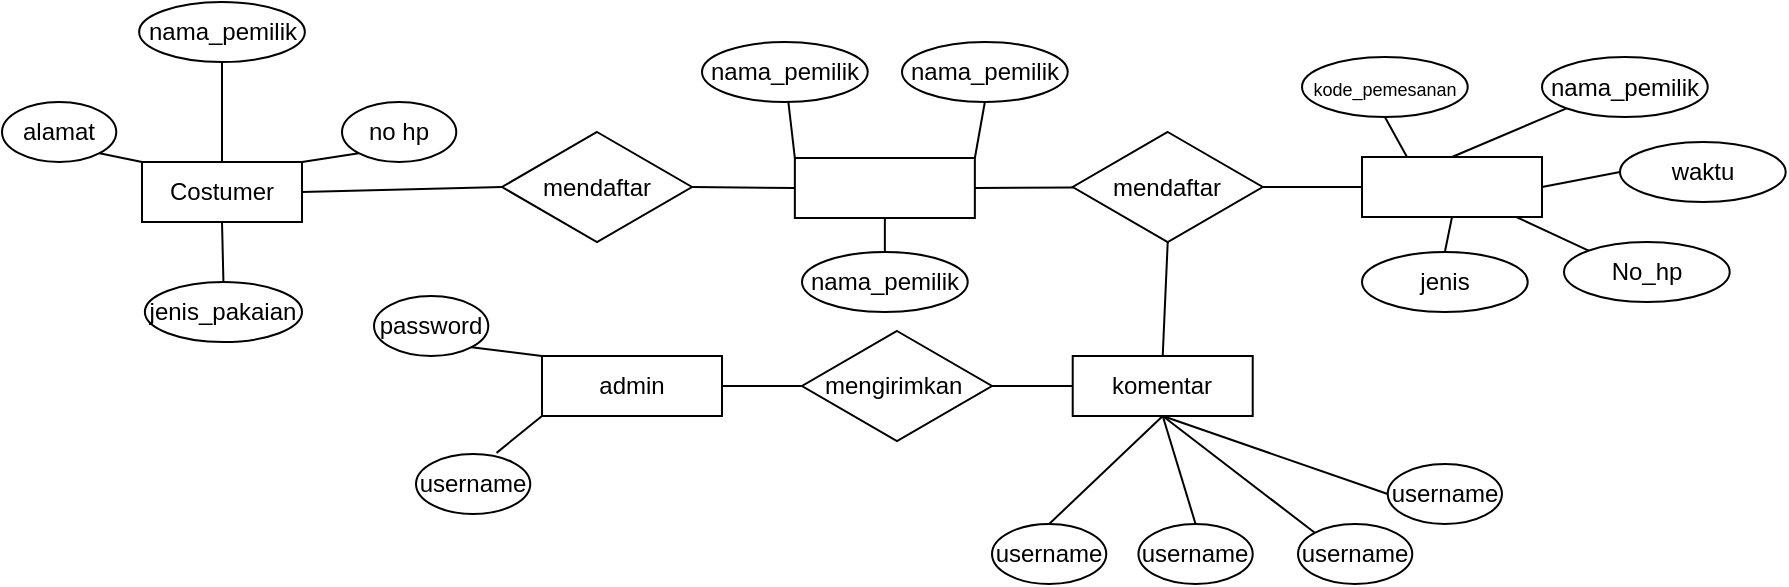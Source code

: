 <mxfile version="14.4.3" type="device"><diagram id="wEAIB9NmpL40Zq4i6UpG" name="Page-1"><mxGraphModel dx="1217" dy="706" grid="1" gridSize="7" guides="1" tooltips="1" connect="1" arrows="1" fold="1" page="1" pageScale="1" pageWidth="1100" pageHeight="850" math="0" shadow="0"><root><mxCell id="0"/><mxCell id="1" parent="0"/><mxCell id="Ggzy-uYgZR9fHJw2JC5j-1" value="Costumer" style="rounded=0;whiteSpace=wrap;html=1;" vertex="1" parent="1"><mxGeometry x="150" y="190" width="80" height="30" as="geometry"/></mxCell><mxCell id="Ggzy-uYgZR9fHJw2JC5j-2" value="alamat" style="ellipse;whiteSpace=wrap;html=1;" vertex="1" parent="1"><mxGeometry x="80" y="160" width="57.14" height="30" as="geometry"/></mxCell><mxCell id="Ggzy-uYgZR9fHJw2JC5j-3" value="nama_pemilik" style="ellipse;whiteSpace=wrap;html=1;" vertex="1" parent="1"><mxGeometry x="148.57" y="110" width="82.86" height="30" as="geometry"/></mxCell><mxCell id="Ggzy-uYgZR9fHJw2JC5j-4" value="no hp" style="ellipse;whiteSpace=wrap;html=1;" vertex="1" parent="1"><mxGeometry x="250" y="160" width="57.14" height="30" as="geometry"/></mxCell><mxCell id="Ggzy-uYgZR9fHJw2JC5j-5" value="jenis_pakaian" style="ellipse;whiteSpace=wrap;html=1;" vertex="1" parent="1"><mxGeometry x="151.43" y="250" width="78.57" height="30" as="geometry"/></mxCell><mxCell id="Ggzy-uYgZR9fHJw2JC5j-6" value="" style="endArrow=none;html=1;entryX=0;entryY=0;entryDx=0;entryDy=0;exitX=1;exitY=1;exitDx=0;exitDy=0;" edge="1" parent="1" source="Ggzy-uYgZR9fHJw2JC5j-2" target="Ggzy-uYgZR9fHJw2JC5j-1"><mxGeometry width="50" height="50" relative="1" as="geometry"><mxPoint x="400" y="280" as="sourcePoint"/><mxPoint x="450" y="230" as="targetPoint"/></mxGeometry></mxCell><mxCell id="Ggzy-uYgZR9fHJw2JC5j-7" value="" style="endArrow=none;html=1;entryX=0.5;entryY=1;entryDx=0;entryDy=0;exitX=0.5;exitY=0;exitDx=0;exitDy=0;" edge="1" parent="1" source="Ggzy-uYgZR9fHJw2JC5j-1" target="Ggzy-uYgZR9fHJw2JC5j-3"><mxGeometry width="50" height="50" relative="1" as="geometry"><mxPoint x="480" y="200" as="sourcePoint"/><mxPoint x="460" y="130" as="targetPoint"/></mxGeometry></mxCell><mxCell id="Ggzy-uYgZR9fHJw2JC5j-8" value="" style="endArrow=none;html=1;entryX=0;entryY=1;entryDx=0;entryDy=0;exitX=1;exitY=0;exitDx=0;exitDy=0;" edge="1" parent="1" source="Ggzy-uYgZR9fHJw2JC5j-1" target="Ggzy-uYgZR9fHJw2JC5j-4"><mxGeometry width="50" height="50" relative="1" as="geometry"><mxPoint x="400" y="290" as="sourcePoint"/><mxPoint x="390" y="220" as="targetPoint"/></mxGeometry></mxCell><mxCell id="Ggzy-uYgZR9fHJw2JC5j-9" value="" style="endArrow=none;html=1;entryX=0.5;entryY=0;entryDx=0;entryDy=0;exitX=0.5;exitY=1;exitDx=0;exitDy=0;" edge="1" parent="1" source="Ggzy-uYgZR9fHJw2JC5j-1" target="Ggzy-uYgZR9fHJw2JC5j-5"><mxGeometry width="50" height="50" relative="1" as="geometry"><mxPoint x="200" y="200" as="sourcePoint"/><mxPoint x="200" y="150" as="targetPoint"/></mxGeometry></mxCell><mxCell id="Ggzy-uYgZR9fHJw2JC5j-10" value="mendaftar" style="rhombus;whiteSpace=wrap;html=1;" vertex="1" parent="1"><mxGeometry x="330" y="175" width="95" height="55" as="geometry"/></mxCell><mxCell id="Ggzy-uYgZR9fHJw2JC5j-11" value="" style="rounded=0;whiteSpace=wrap;html=1;" vertex="1" parent="1"><mxGeometry x="476.43" y="188" width="90" height="30" as="geometry"/></mxCell><mxCell id="Ggzy-uYgZR9fHJw2JC5j-13" value="nama_pemilik" style="ellipse;whiteSpace=wrap;html=1;" vertex="1" parent="1"><mxGeometry x="430" y="130" width="82.86" height="30" as="geometry"/></mxCell><mxCell id="Ggzy-uYgZR9fHJw2JC5j-14" value="nama_pemilik" style="ellipse;whiteSpace=wrap;html=1;" vertex="1" parent="1"><mxGeometry x="530" y="130" width="82.86" height="30" as="geometry"/></mxCell><mxCell id="Ggzy-uYgZR9fHJw2JC5j-15" value="nama_pemilik" style="ellipse;whiteSpace=wrap;html=1;" vertex="1" parent="1"><mxGeometry x="480" y="235" width="82.86" height="30" as="geometry"/></mxCell><mxCell id="Ggzy-uYgZR9fHJw2JC5j-16" value="" style="rounded=0;whiteSpace=wrap;html=1;" vertex="1" parent="1"><mxGeometry x="760" y="187.5" width="90" height="30" as="geometry"/></mxCell><mxCell id="Ggzy-uYgZR9fHJw2JC5j-17" value="mendaftar" style="rhombus;whiteSpace=wrap;html=1;" vertex="1" parent="1"><mxGeometry x="615.36" y="175" width="95" height="55" as="geometry"/></mxCell><mxCell id="Ggzy-uYgZR9fHJw2JC5j-18" value="waktu" style="ellipse;whiteSpace=wrap;html=1;" vertex="1" parent="1"><mxGeometry x="889" y="180" width="82.86" height="30" as="geometry"/></mxCell><mxCell id="Ggzy-uYgZR9fHJw2JC5j-19" value="&lt;font style=&quot;font-size: 9px&quot;&gt;kode_pemesanan&lt;/font&gt;" style="ellipse;whiteSpace=wrap;html=1;" vertex="1" parent="1"><mxGeometry x="730" y="137.5" width="82.86" height="30" as="geometry"/></mxCell><mxCell id="Ggzy-uYgZR9fHJw2JC5j-20" value="No_hp" style="ellipse;whiteSpace=wrap;html=1;" vertex="1" parent="1"><mxGeometry x="861" y="230" width="82.86" height="30" as="geometry"/></mxCell><mxCell id="Ggzy-uYgZR9fHJw2JC5j-22" value="nama_pemilik" style="ellipse;whiteSpace=wrap;html=1;" vertex="1" parent="1"><mxGeometry x="850" y="137.5" width="82.86" height="30" as="geometry"/></mxCell><mxCell id="Ggzy-uYgZR9fHJw2JC5j-23" value="jenis" style="ellipse;whiteSpace=wrap;html=1;" vertex="1" parent="1"><mxGeometry x="760" y="235" width="82.86" height="30" as="geometry"/></mxCell><mxCell id="Ggzy-uYgZR9fHJw2JC5j-24" value="komentar" style="rounded=0;whiteSpace=wrap;html=1;" vertex="1" parent="1"><mxGeometry x="615.36" y="287" width="90" height="30" as="geometry"/></mxCell><mxCell id="Ggzy-uYgZR9fHJw2JC5j-25" value="mengirimkan&amp;nbsp;" style="rhombus;whiteSpace=wrap;html=1;" vertex="1" parent="1"><mxGeometry x="480" y="274.5" width="95" height="55" as="geometry"/></mxCell><mxCell id="Ggzy-uYgZR9fHJw2JC5j-26" value="admin" style="rounded=0;whiteSpace=wrap;html=1;" vertex="1" parent="1"><mxGeometry x="350" y="287" width="90" height="30" as="geometry"/></mxCell><mxCell id="Ggzy-uYgZR9fHJw2JC5j-27" value="" style="endArrow=none;html=1;entryX=0.5;entryY=1;entryDx=0;entryDy=0;exitX=0.5;exitY=0;exitDx=0;exitDy=0;" edge="1" parent="1" source="Ggzy-uYgZR9fHJw2JC5j-24" target="Ggzy-uYgZR9fHJw2JC5j-17"><mxGeometry width="50" height="50" relative="1" as="geometry"><mxPoint x="469" y="323" as="sourcePoint"/><mxPoint x="519" y="273" as="targetPoint"/></mxGeometry></mxCell><mxCell id="Ggzy-uYgZR9fHJw2JC5j-28" value="" style="endArrow=none;html=1;exitX=0;exitY=0.5;exitDx=0;exitDy=0;entryX=1;entryY=0.5;entryDx=0;entryDy=0;" edge="1" parent="1" source="Ggzy-uYgZR9fHJw2JC5j-24" target="Ggzy-uYgZR9fHJw2JC5j-25"><mxGeometry width="50" height="50" relative="1" as="geometry"><mxPoint x="667.36" y="294" as="sourcePoint"/><mxPoint x="571" y="300" as="targetPoint"/></mxGeometry></mxCell><mxCell id="Ggzy-uYgZR9fHJw2JC5j-29" value="" style="endArrow=none;html=1;exitX=1;exitY=0.5;exitDx=0;exitDy=0;entryX=0;entryY=0.5;entryDx=0;entryDy=0;" edge="1" parent="1" source="Ggzy-uYgZR9fHJw2JC5j-26" target="Ggzy-uYgZR9fHJw2JC5j-25"><mxGeometry width="50" height="50" relative="1" as="geometry"><mxPoint x="606.36" y="309" as="sourcePoint"/><mxPoint x="566" y="309" as="targetPoint"/></mxGeometry></mxCell><mxCell id="Ggzy-uYgZR9fHJw2JC5j-30" value="password" style="ellipse;whiteSpace=wrap;html=1;" vertex="1" parent="1"><mxGeometry x="266" y="257" width="57.14" height="30" as="geometry"/></mxCell><mxCell id="Ggzy-uYgZR9fHJw2JC5j-31" value="username" style="ellipse;whiteSpace=wrap;html=1;" vertex="1" parent="1"><mxGeometry x="287" y="336" width="57.14" height="30" as="geometry"/></mxCell><mxCell id="Ggzy-uYgZR9fHJw2JC5j-33" value="" style="endArrow=none;html=1;exitX=0;exitY=0;exitDx=0;exitDy=0;" edge="1" parent="1" source="Ggzy-uYgZR9fHJw2JC5j-11" target="Ggzy-uYgZR9fHJw2JC5j-13"><mxGeometry width="50" height="50" relative="1" as="geometry"><mxPoint x="469" y="239" as="sourcePoint"/><mxPoint x="519" y="189" as="targetPoint"/></mxGeometry></mxCell><mxCell id="Ggzy-uYgZR9fHJw2JC5j-34" value="" style="endArrow=none;html=1;exitX=1;exitY=0;exitDx=0;exitDy=0;entryX=0.5;entryY=1;entryDx=0;entryDy=0;" edge="1" parent="1" source="Ggzy-uYgZR9fHJw2JC5j-11" target="Ggzy-uYgZR9fHJw2JC5j-14"><mxGeometry width="50" height="50" relative="1" as="geometry"><mxPoint x="483.43" y="187" as="sourcePoint"/><mxPoint x="480.395" y="166.983" as="targetPoint"/></mxGeometry></mxCell><mxCell id="Ggzy-uYgZR9fHJw2JC5j-35" value="" style="endArrow=none;html=1;entryX=0.5;entryY=1;entryDx=0;entryDy=0;" edge="1" parent="1" source="Ggzy-uYgZR9fHJw2JC5j-15" target="Ggzy-uYgZR9fHJw2JC5j-11"><mxGeometry width="50" height="50" relative="1" as="geometry"><mxPoint x="469" y="239" as="sourcePoint"/><mxPoint x="519" y="189" as="targetPoint"/></mxGeometry></mxCell><mxCell id="Ggzy-uYgZR9fHJw2JC5j-36" value="" style="endArrow=none;html=1;exitX=1;exitY=0.5;exitDx=0;exitDy=0;entryX=0;entryY=0.5;entryDx=0;entryDy=0;" edge="1" parent="1" source="Ggzy-uYgZR9fHJw2JC5j-1" target="Ggzy-uYgZR9fHJw2JC5j-10"><mxGeometry width="50" height="50" relative="1" as="geometry"><mxPoint x="343" y="155" as="sourcePoint"/><mxPoint x="393" y="105" as="targetPoint"/></mxGeometry></mxCell><mxCell id="Ggzy-uYgZR9fHJw2JC5j-37" value="" style="endArrow=none;html=1;exitX=0;exitY=0.5;exitDx=0;exitDy=0;entryX=1;entryY=0.5;entryDx=0;entryDy=0;" edge="1" parent="1" source="Ggzy-uYgZR9fHJw2JC5j-11" target="Ggzy-uYgZR9fHJw2JC5j-10"><mxGeometry width="50" height="50" relative="1" as="geometry"><mxPoint x="237" y="212" as="sourcePoint"/><mxPoint x="337" y="209.5" as="targetPoint"/></mxGeometry></mxCell><mxCell id="Ggzy-uYgZR9fHJw2JC5j-38" value="" style="endArrow=none;html=1;exitX=1;exitY=0.5;exitDx=0;exitDy=0;" edge="1" parent="1" source="Ggzy-uYgZR9fHJw2JC5j-11" target="Ggzy-uYgZR9fHJw2JC5j-17"><mxGeometry width="50" height="50" relative="1" as="geometry"><mxPoint x="483.43" y="210" as="sourcePoint"/><mxPoint x="432" y="209.5" as="targetPoint"/></mxGeometry></mxCell><mxCell id="Ggzy-uYgZR9fHJw2JC5j-39" value="" style="endArrow=none;html=1;exitX=1;exitY=0.5;exitDx=0;exitDy=0;" edge="1" parent="1" source="Ggzy-uYgZR9fHJw2JC5j-17" target="Ggzy-uYgZR9fHJw2JC5j-16"><mxGeometry width="50" height="50" relative="1" as="geometry"><mxPoint x="573.43" y="210" as="sourcePoint"/><mxPoint x="622.782" y="209.744" as="targetPoint"/></mxGeometry></mxCell><mxCell id="Ggzy-uYgZR9fHJw2JC5j-40" value="" style="endArrow=none;html=1;entryX=1;entryY=1;entryDx=0;entryDy=0;exitX=0;exitY=0;exitDx=0;exitDy=0;" edge="1" parent="1" source="Ggzy-uYgZR9fHJw2JC5j-26" target="Ggzy-uYgZR9fHJw2JC5j-30"><mxGeometry width="50" height="50" relative="1" as="geometry"><mxPoint x="385" y="309" as="sourcePoint"/><mxPoint x="435" y="259" as="targetPoint"/></mxGeometry></mxCell><mxCell id="Ggzy-uYgZR9fHJw2JC5j-41" value="" style="endArrow=none;html=1;entryX=0.705;entryY=-0.019;entryDx=0;entryDy=0;exitX=0;exitY=1;exitDx=0;exitDy=0;entryPerimeter=0;" edge="1" parent="1" source="Ggzy-uYgZR9fHJw2JC5j-26" target="Ggzy-uYgZR9fHJw2JC5j-31"><mxGeometry width="50" height="50" relative="1" as="geometry"><mxPoint x="357" y="294.0" as="sourcePoint"/><mxPoint x="321.747" y="289.62" as="targetPoint"/></mxGeometry></mxCell><mxCell id="Ggzy-uYgZR9fHJw2JC5j-42" value="" style="endArrow=none;html=1;entryX=0.5;entryY=1;entryDx=0;entryDy=0;exitX=0.5;exitY=0;exitDx=0;exitDy=0;" edge="1" parent="1" source="Ggzy-uYgZR9fHJw2JC5j-43" target="Ggzy-uYgZR9fHJw2JC5j-24"><mxGeometry width="50" height="50" relative="1" as="geometry"><mxPoint x="609" y="364" as="sourcePoint"/><mxPoint x="435" y="259" as="targetPoint"/></mxGeometry></mxCell><mxCell id="Ggzy-uYgZR9fHJw2JC5j-43" value="username" style="ellipse;whiteSpace=wrap;html=1;" vertex="1" parent="1"><mxGeometry x="575" y="371" width="57.14" height="30" as="geometry"/></mxCell><mxCell id="Ggzy-uYgZR9fHJw2JC5j-44" value="" style="endArrow=none;html=1;entryX=0.5;entryY=1;entryDx=0;entryDy=0;exitX=0.5;exitY=0;exitDx=0;exitDy=0;" edge="1" parent="1" source="Ggzy-uYgZR9fHJw2JC5j-45" target="Ggzy-uYgZR9fHJw2JC5j-24"><mxGeometry width="50" height="50" relative="1" as="geometry"><mxPoint x="616.0" y="371" as="sourcePoint"/><mxPoint x="667.36" y="324.0" as="targetPoint"/></mxGeometry></mxCell><mxCell id="Ggzy-uYgZR9fHJw2JC5j-45" value="username" style="ellipse;whiteSpace=wrap;html=1;" vertex="1" parent="1"><mxGeometry x="648.22" y="371" width="57.14" height="30" as="geometry"/></mxCell><mxCell id="Ggzy-uYgZR9fHJw2JC5j-46" value="username" style="ellipse;whiteSpace=wrap;html=1;" vertex="1" parent="1"><mxGeometry x="728" y="371" width="57.14" height="30" as="geometry"/></mxCell><mxCell id="Ggzy-uYgZR9fHJw2JC5j-47" value="" style="endArrow=none;html=1;entryX=0.5;entryY=1;entryDx=0;entryDy=0;exitX=0;exitY=0;exitDx=0;exitDy=0;" edge="1" parent="1" source="Ggzy-uYgZR9fHJw2JC5j-46" target="Ggzy-uYgZR9fHJw2JC5j-24"><mxGeometry width="50" height="50" relative="1" as="geometry"><mxPoint x="683.79" y="378" as="sourcePoint"/><mxPoint x="667.36" y="324.0" as="targetPoint"/></mxGeometry></mxCell><mxCell id="Ggzy-uYgZR9fHJw2JC5j-48" value="username" style="ellipse;whiteSpace=wrap;html=1;" vertex="1" parent="1"><mxGeometry x="772.86" y="341" width="57.14" height="30" as="geometry"/></mxCell><mxCell id="Ggzy-uYgZR9fHJw2JC5j-49" value="" style="endArrow=none;html=1;exitX=0;exitY=0.5;exitDx=0;exitDy=0;entryX=0.5;entryY=1;entryDx=0;entryDy=0;" edge="1" parent="1" source="Ggzy-uYgZR9fHJw2JC5j-48" target="Ggzy-uYgZR9fHJw2JC5j-24"><mxGeometry width="50" height="50" relative="1" as="geometry"><mxPoint x="743.393" y="382.38" as="sourcePoint"/><mxPoint x="700" y="329" as="targetPoint"/></mxGeometry></mxCell><mxCell id="Ggzy-uYgZR9fHJw2JC5j-50" value="" style="endArrow=none;html=1;entryX=0.25;entryY=0;entryDx=0;entryDy=0;exitX=0.5;exitY=1;exitDx=0;exitDy=0;" edge="1" parent="1" source="Ggzy-uYgZR9fHJw2JC5j-19" target="Ggzy-uYgZR9fHJw2JC5j-16"><mxGeometry width="50" height="50" relative="1" as="geometry"><mxPoint x="385" y="309" as="sourcePoint"/><mxPoint x="435" y="259" as="targetPoint"/></mxGeometry></mxCell><mxCell id="Ggzy-uYgZR9fHJw2JC5j-51" value="" style="endArrow=none;html=1;exitX=0;exitY=1;exitDx=0;exitDy=0;entryX=0.5;entryY=0;entryDx=0;entryDy=0;" edge="1" parent="1" source="Ggzy-uYgZR9fHJw2JC5j-22" target="Ggzy-uYgZR9fHJw2JC5j-16"><mxGeometry width="50" height="50" relative="1" as="geometry"><mxPoint x="778.43" y="174.5" as="sourcePoint"/><mxPoint x="798" y="182" as="targetPoint"/></mxGeometry></mxCell><mxCell id="Ggzy-uYgZR9fHJw2JC5j-52" value="" style="endArrow=none;html=1;entryX=0.5;entryY=1;entryDx=0;entryDy=0;exitX=0.5;exitY=0;exitDx=0;exitDy=0;" edge="1" parent="1" source="Ggzy-uYgZR9fHJw2JC5j-23" target="Ggzy-uYgZR9fHJw2JC5j-16"><mxGeometry width="50" height="50" relative="1" as="geometry"><mxPoint x="385" y="309" as="sourcePoint"/><mxPoint x="435" y="259" as="targetPoint"/></mxGeometry></mxCell><mxCell id="Ggzy-uYgZR9fHJw2JC5j-53" value="" style="endArrow=none;html=1;entryX=0;entryY=0.5;entryDx=0;entryDy=0;exitX=1;exitY=0.5;exitDx=0;exitDy=0;" edge="1" parent="1" source="Ggzy-uYgZR9fHJw2JC5j-16" target="Ggzy-uYgZR9fHJw2JC5j-18"><mxGeometry width="50" height="50" relative="1" as="geometry"><mxPoint x="808.43" y="242" as="sourcePoint"/><mxPoint x="812" y="224.5" as="targetPoint"/></mxGeometry></mxCell><mxCell id="Ggzy-uYgZR9fHJw2JC5j-54" value="" style="endArrow=none;html=1;exitX=0;exitY=0;exitDx=0;exitDy=0;" edge="1" parent="1" source="Ggzy-uYgZR9fHJw2JC5j-20" target="Ggzy-uYgZR9fHJw2JC5j-16"><mxGeometry width="50" height="50" relative="1" as="geometry"><mxPoint x="857" y="209.5" as="sourcePoint"/><mxPoint x="896.0" y="202" as="targetPoint"/></mxGeometry></mxCell></root></mxGraphModel></diagram></mxfile>